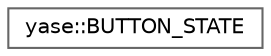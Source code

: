 digraph "Graphical Class Hierarchy"
{
 // LATEX_PDF_SIZE
  bgcolor="transparent";
  edge [fontname=Helvetica,fontsize=10,labelfontname=Helvetica,labelfontsize=10];
  node [fontname=Helvetica,fontsize=10,shape=box,height=0.2,width=0.4];
  rankdir="LR";
  Node0 [id="Node000000",label="yase::BUTTON_STATE",height=0.2,width=0.4,color="grey40", fillcolor="white", style="filled",URL="$structyase_1_1_b_u_t_t_o_n___s_t_a_t_e.html",tooltip="Possible states for a button managed by a Buttons object."];
}
